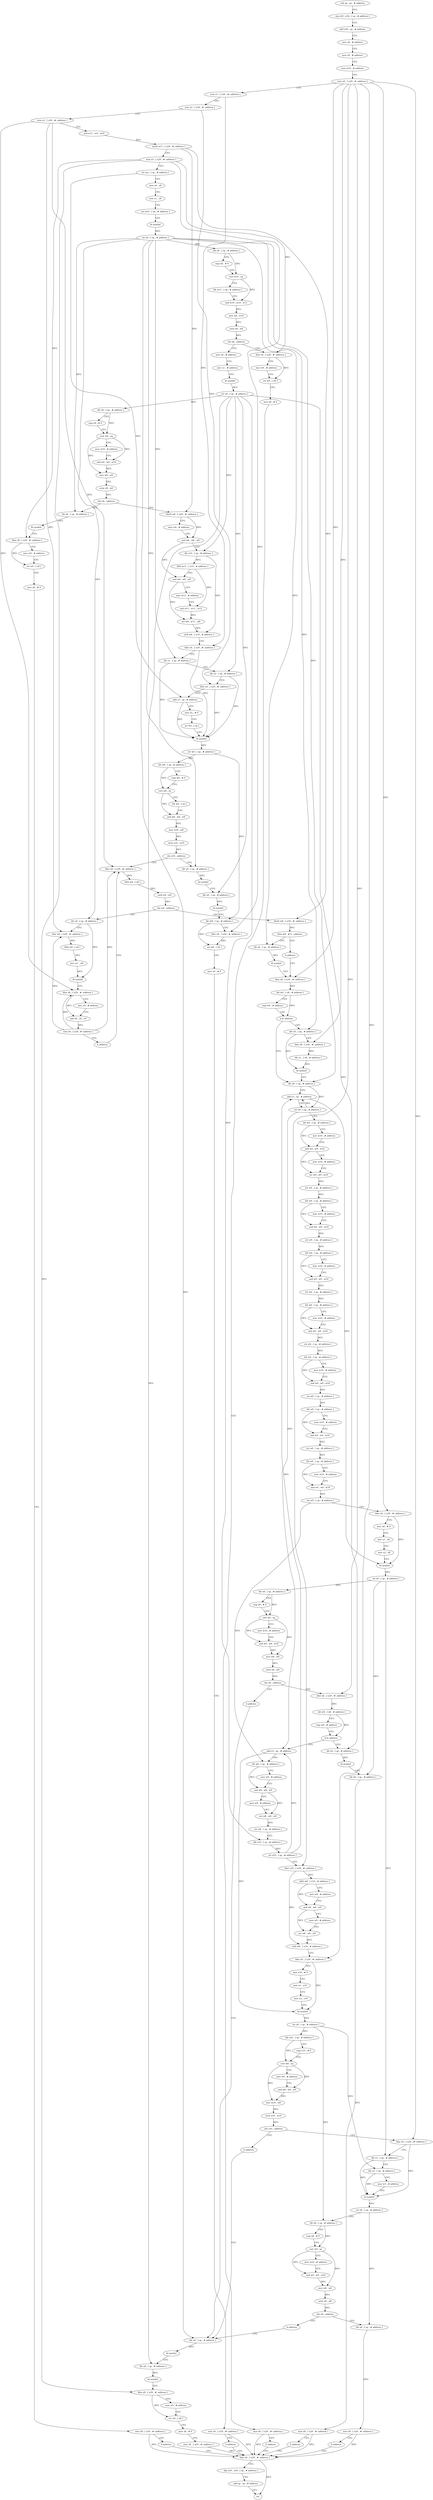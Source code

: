 digraph "func" {
"4259648" [label = "sub sp , sp , # address" ]
"4259652" [label = "stp x29 , x30 , [ sp , # address ]" ]
"4259656" [label = "add x29 , sp , # address" ]
"4259660" [label = "mov x8 , # address" ]
"4259664" [label = "mov x9 , # address" ]
"4259668" [label = "mov w10 , # address" ]
"4259672" [label = "stur x0 , [ x29 , #- address ]" ]
"4259676" [label = "stur x1 , [ x29 , #- address ]" ]
"4259680" [label = "stur x2 , [ x29 , #- address ]" ]
"4259684" [label = "stur x3 , [ x29 , #- address ]" ]
"4259688" [label = "and w11 , w4 , w10" ]
"4259692" [label = "sturb w11 , [ x29 , #- address ]" ]
"4259696" [label = "stur x5 , [ x29 , #- address ]" ]
"4259700" [label = "str xzr , [ sp , # address ]" ]
"4259704" [label = "mov x0 , x8" ]
"4259708" [label = "mov x1 , x9" ]
"4259712" [label = "str w10 , [ sp , # address ]" ]
"4259716" [label = "bl symbol" ]
"4259720" [label = "str x0 , [ sp , # address ]" ]
"4259724" [label = "ldr x8 , [ sp , # address ]" ]
"4259728" [label = "cmp x8 , # 0" ]
"4259732" [label = "cset w10 , eq" ]
"4259736" [label = "ldr w11 , [ sp , # address ]" ]
"4259740" [label = "and w10 , w10 , w11" ]
"4259744" [label = "mov w8 , w10" ]
"4259748" [label = "sxtw x8 , w8" ]
"4259752" [label = "cbz x8 , address" ]
"4259780" [label = "mov x0 , # address" ]
"4259756" [label = "ldur x8 , [ x29 , #- address ]" ]
"4259784" [label = "mov x1 , # address" ]
"4259788" [label = "bl symbol" ]
"4259792" [label = "str x0 , [ sp , # address ]" ]
"4259796" [label = "ldr x8 , [ sp , # address ]" ]
"4259800" [label = "cmp x8 , # 0" ]
"4259804" [label = "cset w9 , eq" ]
"4259808" [label = "mov w10 , # address" ]
"4259812" [label = "and w9 , w9 , w10" ]
"4259816" [label = "mov w8 , w9" ]
"4259820" [label = "sxtw x8 , w8" ]
"4259824" [label = "cbz x8 , address" ]
"4259860" [label = "ldurb w8 , [ x29 , #- address ]" ]
"4259828" [label = "ldr x0 , [ sp , # address ]" ]
"4259760" [label = "mov w9 , # address" ]
"4259764" [label = "str w9 , [ x8 ]" ]
"4259768" [label = "mov x8 , # 0" ]
"4259772" [label = "stur x8 , [ x29 , #- address ]" ]
"4259776" [label = "b address" ]
"4260576" [label = "ldur x0 , [ x29 , #- address ]" ]
"4259864" [label = "mov w9 , # address" ]
"4259868" [label = "and w8 , w8 , w9" ]
"4259872" [label = "ldr x10 , [ sp , # address ]" ]
"4259876" [label = "ldrb w11 , [ x10 , # address ]" ]
"4259880" [label = "and w8 , w8 , w9" ]
"4259884" [label = "mov w12 , # address" ]
"4259888" [label = "and w11 , w11 , w12" ]
"4259892" [label = "orr w8 , w11 , w8" ]
"4259896" [label = "strb w8 , [ x10 , # address ]" ]
"4259900" [label = "ldur x0 , [ x29 , #- address ]" ]
"4259904" [label = "ldr x1 , [ sp , # address ]" ]
"4259908" [label = "ldr x2 , [ sp , # address ]" ]
"4259912" [label = "ldur x4 , [ x29 , #- address ]" ]
"4259916" [label = "add x3 , sp , # address" ]
"4259920" [label = "mov x5 , # 0" ]
"4259924" [label = "str w9 , [ sp ]" ]
"4259928" [label = "bl symbol" ]
"4259932" [label = "str w0 , [ sp , # address ]" ]
"4259936" [label = "ldr w8 , [ sp , # address ]" ]
"4259940" [label = "cmp w8 , # 0" ]
"4259944" [label = "cset w8 , ne" ]
"4259948" [label = "ldr w9 , [ sp ]" ]
"4259952" [label = "and w8 , w8 , w9" ]
"4259956" [label = "mov w10 , w8" ]
"4259960" [label = "sxtw x10 , w10" ]
"4259964" [label = "cbz x10 , address" ]
"4260008" [label = "ldur x8 , [ x29 , #- address ]" ]
"4259968" [label = "ldr x0 , [ sp , # address ]" ]
"4259832" [label = "bl symbol" ]
"4259836" [label = "ldur x8 , [ x29 , #- address ]" ]
"4259840" [label = "mov w9 , # address" ]
"4259844" [label = "str w9 , [ x8 ]" ]
"4259848" [label = "mov x8 , # 0" ]
"4259852" [label = "stur x8 , [ x29 , #- address ]" ]
"4259856" [label = "b address" ]
"4260580" [label = "ldp x29 , x30 , [ sp , # address ]" ]
"4260584" [label = "add sp , sp , # address" ]
"4260588" [label = "ret" ]
"4260012" [label = "ldrb w9 , [ x8 ]" ]
"4260016" [label = "uxtb w9 , w9" ]
"4260020" [label = "cbz w9 , address" ]
"4260064" [label = "ldurb w8 , [ x29 , #- address ]" ]
"4260024" [label = "ldr x0 , [ sp , # address ]" ]
"4259972" [label = "bl symbol" ]
"4259976" [label = "ldr x0 , [ sp , # address ]" ]
"4259980" [label = "bl symbol" ]
"4259984" [label = "ldr w8 , [ sp , # address ]" ]
"4259988" [label = "ldur x9 , [ x29 , #- address ]" ]
"4259992" [label = "str w8 , [ x9 ]" ]
"4259996" [label = "mov x9 , # 0" ]
"4260000" [label = "stur x9 , [ x29 , #- address ]" ]
"4260004" [label = "b address" ]
"4260068" [label = "tbnz w8 , # 0 , address" ]
"4260076" [label = "ldr x0 , [ sp , # address ]" ]
"4260072" [label = "b address" ]
"4260028" [label = "ldur x8 , [ x29 , #- address ]" ]
"4260032" [label = "ldrb w9 , [ x8 ]" ]
"4260036" [label = "mov w1 , w9" ]
"4260040" [label = "bl symbol" ]
"4260044" [label = "ldur x8 , [ x29 , #- address ]" ]
"4260048" [label = "mov x9 , # address" ]
"4260052" [label = "add x8 , x8 , x9" ]
"4260056" [label = "stur x8 , [ x29 , #- address ]" ]
"4260060" [label = "b address" ]
"4260080" [label = "bl symbol" ]
"4260084" [label = "ldur x8 , [ x29 , #- address ]" ]
"4260116" [label = "ldr x8 , [ sp , # address ]" ]
"4260120" [label = "add x3 , sp , # address" ]
"4260124" [label = "str x8 , [ sp , # address ]" ]
"4260128" [label = "ldr w9 , [ sp , # address ]" ]
"4260132" [label = "mov w10 , # address" ]
"4260136" [label = "and w9 , w9 , w10" ]
"4260140" [label = "mov w10 , # address" ]
"4260144" [label = "orr w9 , w9 , w10" ]
"4260148" [label = "str w9 , [ sp , # address ]" ]
"4260152" [label = "ldr w9 , [ sp , # address ]" ]
"4260156" [label = "mov w10 , # address" ]
"4260160" [label = "and w9 , w9 , w10" ]
"4260164" [label = "str w9 , [ sp , # address ]" ]
"4260168" [label = "ldr w9 , [ sp , # address ]" ]
"4260172" [label = "mov w10 , # address" ]
"4260176" [label = "and w9 , w9 , w10" ]
"4260180" [label = "str w9 , [ sp , # address ]" ]
"4260184" [label = "ldr w9 , [ sp , # address ]" ]
"4260188" [label = "mov w10 , # address" ]
"4260192" [label = "and w9 , w9 , w10" ]
"4260196" [label = "str w9 , [ sp , # address ]" ]
"4260200" [label = "ldr w9 , [ sp , # address ]" ]
"4260204" [label = "mov w10 , # address" ]
"4260208" [label = "and w9 , w9 , w10" ]
"4260212" [label = "str w9 , [ sp , # address ]" ]
"4260216" [label = "ldr w9 , [ sp , # address ]" ]
"4260220" [label = "mov w10 , # address" ]
"4260224" [label = "and w9 , w9 , w10" ]
"4260228" [label = "str w9 , [ sp , # address ]" ]
"4260232" [label = "ldr w9 , [ sp , # address ]" ]
"4260236" [label = "mov w10 , # address" ]
"4260240" [label = "and w9 , w9 , w10" ]
"4260244" [label = "str w9 , [ sp , # address ]" ]
"4260248" [label = "ldur x0 , [ x29 , #- address ]" ]
"4260252" [label = "mov x8 , # 0" ]
"4260256" [label = "mov x1 , x8" ]
"4260260" [label = "mov x2 , x8" ]
"4260264" [label = "bl symbol" ]
"4260268" [label = "str x0 , [ sp , # address ]" ]
"4260272" [label = "ldr x8 , [ sp , # address ]" ]
"4260276" [label = "cmp x8 , # 0" ]
"4260280" [label = "cset w9 , eq" ]
"4260284" [label = "mov w10 , # address" ]
"4260288" [label = "and w9 , w9 , w10" ]
"4260292" [label = "mov w8 , w9" ]
"4260296" [label = "sxtw x8 , w8" ]
"4260300" [label = "cbz x8 , address" ]
"4260308" [label = "ldur x8 , [ x29 , #- address ]" ]
"4260304" [label = "b address" ]
"4260100" [label = "ldr x0 , [ sp , # address ]" ]
"4260104" [label = "ldur x8 , [ x29 , #- address ]" ]
"4260108" [label = "ldr x1 , [ x8 , # address ]" ]
"4260112" [label = "bl symbol" ]
"4260088" [label = "ldr w9 , [ x8 , # address ]" ]
"4260092" [label = "cmp w9 , # address" ]
"4260096" [label = "b.le address" ]
"4260312" [label = "ldr w9 , [ x8 , # address ]" ]
"4260316" [label = "cmp w9 , # address" ]
"4260320" [label = "b.le address" ]
"4260520" [label = "ldr x0 , [ sp , # address ]" ]
"4260324" [label = "add x3 , sp , # address" ]
"4260540" [label = "ldr x0 , [ sp , # address ]" ]
"4260524" [label = "bl symbol" ]
"4260528" [label = "ldr x8 , [ sp , # address ]" ]
"4260532" [label = "stur x8 , [ x29 , #- address ]" ]
"4260536" [label = "b address" ]
"4260328" [label = "ldr w8 , [ sp , # address ]" ]
"4260332" [label = "mov w9 , # address" ]
"4260336" [label = "and w8 , w8 , w9" ]
"4260340" [label = "mov w9 , # address" ]
"4260344" [label = "orr w8 , w8 , w9" ]
"4260348" [label = "str w8 , [ sp , # address ]" ]
"4260352" [label = "ldr x10 , [ sp , # address ]" ]
"4260356" [label = "str x10 , [ sp , # address ]" ]
"4260360" [label = "ldur x10 , [ x29 , #- address ]" ]
"4260364" [label = "ldrb w8 , [ x10 , # address ]" ]
"4260368" [label = "mov w9 , # address" ]
"4260372" [label = "and w8 , w8 , w9" ]
"4260376" [label = "mov w9 , # address" ]
"4260380" [label = "orr w8 , w8 , w9" ]
"4260384" [label = "strb w8 , [ x10 , # address ]" ]
"4260388" [label = "ldur x0 , [ x29 , #- address ]" ]
"4260392" [label = "mov x10 , # 0" ]
"4260396" [label = "mov x1 , x10" ]
"4260400" [label = "mov x2 , x10" ]
"4260404" [label = "bl symbol" ]
"4260408" [label = "str x0 , [ sp , # address ]" ]
"4260412" [label = "ldr x10 , [ sp , # address ]" ]
"4260416" [label = "cmp x10 , # 0" ]
"4260420" [label = "cset w8 , eq" ]
"4260424" [label = "mov w9 , # address" ]
"4260428" [label = "and w8 , w8 , w9" ]
"4260432" [label = "mov w10 , w8" ]
"4260436" [label = "sxtw x10 , w10" ]
"4260440" [label = "cbz x10 , address" ]
"4260448" [label = "ldur x0 , [ x29 , #- address ]" ]
"4260444" [label = "b address" ]
"4260544" [label = "bl symbol" ]
"4260548" [label = "ldr x0 , [ sp , # address ]" ]
"4260552" [label = "bl symbol" ]
"4260556" [label = "ldur x8 , [ x29 , #- address ]" ]
"4260560" [label = "mov w9 , # address" ]
"4260564" [label = "str w9 , [ x8 ]" ]
"4260568" [label = "mov x8 , # 0" ]
"4260572" [label = "stur x8 , [ x29 , #- address ]" ]
"4260452" [label = "ldr x1 , [ sp , # address ]" ]
"4260456" [label = "ldr x2 , [ sp , # address ]" ]
"4260460" [label = "mov w3 , # address" ]
"4260464" [label = "bl symbol" ]
"4260468" [label = "str x0 , [ sp , # address ]" ]
"4260472" [label = "ldr x8 , [ sp , # address ]" ]
"4260476" [label = "cmp x8 , # 0" ]
"4260480" [label = "cset w9 , ne" ]
"4260484" [label = "mov w10 , # address" ]
"4260488" [label = "and w9 , w9 , w10" ]
"4260492" [label = "mov w8 , w9" ]
"4260496" [label = "sxtw x8 , w8" ]
"4260500" [label = "cbz x8 , address" ]
"4260516" [label = "b address" ]
"4260504" [label = "ldr x8 , [ sp , # address ]" ]
"4260508" [label = "stur x8 , [ x29 , #- address ]" ]
"4260512" [label = "b address" ]
"4259648" -> "4259652" [ label = "CFG" ]
"4259652" -> "4259656" [ label = "CFG" ]
"4259656" -> "4259660" [ label = "CFG" ]
"4259660" -> "4259664" [ label = "CFG" ]
"4259664" -> "4259668" [ label = "CFG" ]
"4259668" -> "4259672" [ label = "CFG" ]
"4259672" -> "4259676" [ label = "CFG" ]
"4259672" -> "4260084" [ label = "DFG" ]
"4259672" -> "4260248" [ label = "DFG" ]
"4259672" -> "4260104" [ label = "DFG" ]
"4259672" -> "4260308" [ label = "DFG" ]
"4259672" -> "4260360" [ label = "DFG" ]
"4259672" -> "4260388" [ label = "DFG" ]
"4259672" -> "4260448" [ label = "DFG" ]
"4259676" -> "4259680" [ label = "CFG" ]
"4259676" -> "4259900" [ label = "DFG" ]
"4259680" -> "4259684" [ label = "CFG" ]
"4259680" -> "4259912" [ label = "DFG" ]
"4259684" -> "4259688" [ label = "CFG" ]
"4259684" -> "4260008" [ label = "DFG" ]
"4259684" -> "4260028" [ label = "DFG" ]
"4259684" -> "4260044" [ label = "DFG" ]
"4259688" -> "4259692" [ label = "DFG" ]
"4259692" -> "4259696" [ label = "CFG" ]
"4259692" -> "4259860" [ label = "DFG" ]
"4259692" -> "4260064" [ label = "DFG" ]
"4259696" -> "4259700" [ label = "CFG" ]
"4259696" -> "4259756" [ label = "DFG" ]
"4259696" -> "4259836" [ label = "DFG" ]
"4259696" -> "4259988" [ label = "DFG" ]
"4259696" -> "4260556" [ label = "DFG" ]
"4259700" -> "4259704" [ label = "CFG" ]
"4259700" -> "4259916" [ label = "DFG" ]
"4259704" -> "4259708" [ label = "CFG" ]
"4259708" -> "4259712" [ label = "CFG" ]
"4259712" -> "4259716" [ label = "CFG" ]
"4259716" -> "4259720" [ label = "DFG" ]
"4259720" -> "4259724" [ label = "DFG" ]
"4259720" -> "4259904" [ label = "DFG" ]
"4259720" -> "4259828" [ label = "DFG" ]
"4259720" -> "4259968" [ label = "DFG" ]
"4259720" -> "4260024" [ label = "DFG" ]
"4259720" -> "4260076" [ label = "DFG" ]
"4259720" -> "4260116" [ label = "DFG" ]
"4259720" -> "4260100" [ label = "DFG" ]
"4259720" -> "4260540" [ label = "DFG" ]
"4259724" -> "4259728" [ label = "CFG" ]
"4259724" -> "4259732" [ label = "DFG" ]
"4259728" -> "4259732" [ label = "CFG" ]
"4259732" -> "4259736" [ label = "CFG" ]
"4259732" -> "4259740" [ label = "DFG" ]
"4259736" -> "4259740" [ label = "CFG" ]
"4259740" -> "4259744" [ label = "DFG" ]
"4259744" -> "4259748" [ label = "DFG" ]
"4259748" -> "4259752" [ label = "DFG" ]
"4259752" -> "4259780" [ label = "CFG" ]
"4259752" -> "4259756" [ label = "CFG" ]
"4259780" -> "4259784" [ label = "CFG" ]
"4259756" -> "4259760" [ label = "CFG" ]
"4259756" -> "4259764" [ label = "DFG" ]
"4259784" -> "4259788" [ label = "CFG" ]
"4259788" -> "4259792" [ label = "DFG" ]
"4259792" -> "4259796" [ label = "DFG" ]
"4259792" -> "4259872" [ label = "DFG" ]
"4259792" -> "4259908" [ label = "DFG" ]
"4259792" -> "4259976" [ label = "DFG" ]
"4259792" -> "4260520" [ label = "DFG" ]
"4259792" -> "4260352" [ label = "DFG" ]
"4259792" -> "4260548" [ label = "DFG" ]
"4259796" -> "4259800" [ label = "CFG" ]
"4259796" -> "4259804" [ label = "DFG" ]
"4259800" -> "4259804" [ label = "CFG" ]
"4259804" -> "4259808" [ label = "CFG" ]
"4259804" -> "4259812" [ label = "DFG" ]
"4259804" -> "4259816" [ label = "DFG" ]
"4259808" -> "4259812" [ label = "CFG" ]
"4259812" -> "4259816" [ label = "DFG" ]
"4259816" -> "4259820" [ label = "DFG" ]
"4259820" -> "4259824" [ label = "DFG" ]
"4259824" -> "4259860" [ label = "CFG" ]
"4259824" -> "4259828" [ label = "CFG" ]
"4259860" -> "4259864" [ label = "CFG" ]
"4259860" -> "4259868" [ label = "DFG" ]
"4259828" -> "4259832" [ label = "DFG" ]
"4259760" -> "4259764" [ label = "CFG" ]
"4259764" -> "4259768" [ label = "CFG" ]
"4259768" -> "4259772" [ label = "CFG" ]
"4259772" -> "4259776" [ label = "CFG" ]
"4259772" -> "4260576" [ label = "DFG" ]
"4259776" -> "4260576" [ label = "CFG" ]
"4260576" -> "4260580" [ label = "CFG" ]
"4260576" -> "4260588" [ label = "DFG" ]
"4259864" -> "4259868" [ label = "CFG" ]
"4259868" -> "4259872" [ label = "CFG" ]
"4259868" -> "4259880" [ label = "DFG" ]
"4259872" -> "4259876" [ label = "DFG" ]
"4259872" -> "4259896" [ label = "DFG" ]
"4259876" -> "4259880" [ label = "CFG" ]
"4259876" -> "4259888" [ label = "DFG" ]
"4259880" -> "4259884" [ label = "CFG" ]
"4259880" -> "4259892" [ label = "DFG" ]
"4259884" -> "4259888" [ label = "CFG" ]
"4259888" -> "4259892" [ label = "DFG" ]
"4259892" -> "4259896" [ label = "DFG" ]
"4259896" -> "4259900" [ label = "CFG" ]
"4259900" -> "4259904" [ label = "CFG" ]
"4259900" -> "4259928" [ label = "DFG" ]
"4259904" -> "4259908" [ label = "CFG" ]
"4259904" -> "4259928" [ label = "DFG" ]
"4259908" -> "4259912" [ label = "CFG" ]
"4259908" -> "4259928" [ label = "DFG" ]
"4259912" -> "4259916" [ label = "CFG" ]
"4259912" -> "4259928" [ label = "DFG" ]
"4259916" -> "4259920" [ label = "CFG" ]
"4259916" -> "4259928" [ label = "DFG" ]
"4259920" -> "4259924" [ label = "CFG" ]
"4259924" -> "4259928" [ label = "CFG" ]
"4259928" -> "4259932" [ label = "DFG" ]
"4259932" -> "4259936" [ label = "DFG" ]
"4259932" -> "4259984" [ label = "DFG" ]
"4259936" -> "4259940" [ label = "CFG" ]
"4259936" -> "4259944" [ label = "DFG" ]
"4259940" -> "4259944" [ label = "CFG" ]
"4259944" -> "4259948" [ label = "CFG" ]
"4259944" -> "4259952" [ label = "DFG" ]
"4259948" -> "4259952" [ label = "CFG" ]
"4259952" -> "4259956" [ label = "DFG" ]
"4259956" -> "4259960" [ label = "DFG" ]
"4259960" -> "4259964" [ label = "DFG" ]
"4259964" -> "4260008" [ label = "CFG" ]
"4259964" -> "4259968" [ label = "CFG" ]
"4260008" -> "4260012" [ label = "DFG" ]
"4259968" -> "4259972" [ label = "DFG" ]
"4259832" -> "4259836" [ label = "CFG" ]
"4259836" -> "4259840" [ label = "CFG" ]
"4259836" -> "4259844" [ label = "DFG" ]
"4259840" -> "4259844" [ label = "CFG" ]
"4259844" -> "4259848" [ label = "CFG" ]
"4259848" -> "4259852" [ label = "CFG" ]
"4259852" -> "4259856" [ label = "CFG" ]
"4259852" -> "4260576" [ label = "DFG" ]
"4259856" -> "4260576" [ label = "CFG" ]
"4260580" -> "4260584" [ label = "CFG" ]
"4260584" -> "4260588" [ label = "CFG" ]
"4260012" -> "4260016" [ label = "DFG" ]
"4260016" -> "4260020" [ label = "DFG" ]
"4260020" -> "4260064" [ label = "CFG" ]
"4260020" -> "4260024" [ label = "CFG" ]
"4260064" -> "4260068" [ label = "DFG" ]
"4260024" -> "4260028" [ label = "CFG" ]
"4260024" -> "4260040" [ label = "DFG" ]
"4259972" -> "4259976" [ label = "CFG" ]
"4259976" -> "4259980" [ label = "DFG" ]
"4259980" -> "4259984" [ label = "CFG" ]
"4259984" -> "4259988" [ label = "CFG" ]
"4259984" -> "4259992" [ label = "DFG" ]
"4259988" -> "4259992" [ label = "DFG" ]
"4259992" -> "4259996" [ label = "CFG" ]
"4259996" -> "4260000" [ label = "CFG" ]
"4260000" -> "4260004" [ label = "CFG" ]
"4260000" -> "4260576" [ label = "DFG" ]
"4260004" -> "4260576" [ label = "CFG" ]
"4260068" -> "4260076" [ label = "CFG" ]
"4260068" -> "4260072" [ label = "CFG" ]
"4260076" -> "4260080" [ label = "DFG" ]
"4260072" -> "4260084" [ label = "CFG" ]
"4260028" -> "4260032" [ label = "DFG" ]
"4260032" -> "4260036" [ label = "DFG" ]
"4260036" -> "4260040" [ label = "DFG" ]
"4260040" -> "4260044" [ label = "CFG" ]
"4260044" -> "4260048" [ label = "CFG" ]
"4260044" -> "4260052" [ label = "DFG" ]
"4260048" -> "4260052" [ label = "CFG" ]
"4260052" -> "4260056" [ label = "DFG" ]
"4260056" -> "4260060" [ label = "CFG" ]
"4260056" -> "4260008" [ label = "DFG" ]
"4260056" -> "4260028" [ label = "DFG" ]
"4260056" -> "4260044" [ label = "DFG" ]
"4260060" -> "4260008" [ label = "CFG" ]
"4260080" -> "4260084" [ label = "CFG" ]
"4260084" -> "4260088" [ label = "DFG" ]
"4260116" -> "4260120" [ label = "CFG" ]
"4260116" -> "4260124" [ label = "DFG" ]
"4260120" -> "4260124" [ label = "CFG" ]
"4260120" -> "4260264" [ label = "DFG" ]
"4260124" -> "4260128" [ label = "CFG" ]
"4260124" -> "4260120" [ label = "DFG" ]
"4260124" -> "4260324" [ label = "DFG" ]
"4260128" -> "4260132" [ label = "CFG" ]
"4260128" -> "4260136" [ label = "DFG" ]
"4260132" -> "4260136" [ label = "CFG" ]
"4260136" -> "4260140" [ label = "CFG" ]
"4260136" -> "4260144" [ label = "DFG" ]
"4260140" -> "4260144" [ label = "CFG" ]
"4260144" -> "4260148" [ label = "DFG" ]
"4260148" -> "4260152" [ label = "DFG" ]
"4260152" -> "4260156" [ label = "CFG" ]
"4260152" -> "4260160" [ label = "DFG" ]
"4260156" -> "4260160" [ label = "CFG" ]
"4260160" -> "4260164" [ label = "DFG" ]
"4260164" -> "4260168" [ label = "DFG" ]
"4260168" -> "4260172" [ label = "CFG" ]
"4260168" -> "4260176" [ label = "DFG" ]
"4260172" -> "4260176" [ label = "CFG" ]
"4260176" -> "4260180" [ label = "DFG" ]
"4260180" -> "4260184" [ label = "DFG" ]
"4260184" -> "4260188" [ label = "CFG" ]
"4260184" -> "4260192" [ label = "DFG" ]
"4260188" -> "4260192" [ label = "CFG" ]
"4260192" -> "4260196" [ label = "DFG" ]
"4260196" -> "4260200" [ label = "DFG" ]
"4260200" -> "4260204" [ label = "CFG" ]
"4260200" -> "4260208" [ label = "DFG" ]
"4260204" -> "4260208" [ label = "CFG" ]
"4260208" -> "4260212" [ label = "DFG" ]
"4260212" -> "4260216" [ label = "DFG" ]
"4260216" -> "4260220" [ label = "CFG" ]
"4260216" -> "4260224" [ label = "DFG" ]
"4260220" -> "4260224" [ label = "CFG" ]
"4260224" -> "4260228" [ label = "DFG" ]
"4260228" -> "4260232" [ label = "DFG" ]
"4260232" -> "4260236" [ label = "CFG" ]
"4260232" -> "4260240" [ label = "DFG" ]
"4260236" -> "4260240" [ label = "CFG" ]
"4260240" -> "4260244" [ label = "DFG" ]
"4260244" -> "4260248" [ label = "CFG" ]
"4260244" -> "4260328" [ label = "DFG" ]
"4260248" -> "4260252" [ label = "CFG" ]
"4260248" -> "4260264" [ label = "DFG" ]
"4260252" -> "4260256" [ label = "CFG" ]
"4260256" -> "4260260" [ label = "CFG" ]
"4260260" -> "4260264" [ label = "CFG" ]
"4260264" -> "4260268" [ label = "DFG" ]
"4260268" -> "4260272" [ label = "DFG" ]
"4260268" -> "4260528" [ label = "DFG" ]
"4260268" -> "4260452" [ label = "DFG" ]
"4260272" -> "4260276" [ label = "CFG" ]
"4260272" -> "4260280" [ label = "DFG" ]
"4260276" -> "4260280" [ label = "CFG" ]
"4260280" -> "4260284" [ label = "CFG" ]
"4260280" -> "4260288" [ label = "DFG" ]
"4260280" -> "4260292" [ label = "DFG" ]
"4260284" -> "4260288" [ label = "CFG" ]
"4260288" -> "4260292" [ label = "DFG" ]
"4260292" -> "4260296" [ label = "DFG" ]
"4260296" -> "4260300" [ label = "DFG" ]
"4260300" -> "4260308" [ label = "CFG" ]
"4260300" -> "4260304" [ label = "CFG" ]
"4260308" -> "4260312" [ label = "DFG" ]
"4260304" -> "4260540" [ label = "CFG" ]
"4260100" -> "4260104" [ label = "CFG" ]
"4260100" -> "4260112" [ label = "DFG" ]
"4260104" -> "4260108" [ label = "DFG" ]
"4260108" -> "4260112" [ label = "DFG" ]
"4260112" -> "4260116" [ label = "CFG" ]
"4260088" -> "4260092" [ label = "CFG" ]
"4260088" -> "4260096" [ label = "DFG" ]
"4260092" -> "4260096" [ label = "CFG" ]
"4260096" -> "4260116" [ label = "CFG" ]
"4260096" -> "4260100" [ label = "CFG" ]
"4260312" -> "4260316" [ label = "CFG" ]
"4260312" -> "4260320" [ label = "DFG" ]
"4260316" -> "4260320" [ label = "CFG" ]
"4260320" -> "4260520" [ label = "CFG" ]
"4260320" -> "4260324" [ label = "CFG" ]
"4260520" -> "4260524" [ label = "DFG" ]
"4260324" -> "4260328" [ label = "CFG" ]
"4260324" -> "4260404" [ label = "DFG" ]
"4260540" -> "4260544" [ label = "DFG" ]
"4260524" -> "4260528" [ label = "CFG" ]
"4260528" -> "4260532" [ label = "DFG" ]
"4260532" -> "4260536" [ label = "CFG" ]
"4260532" -> "4260576" [ label = "DFG" ]
"4260536" -> "4260576" [ label = "CFG" ]
"4260328" -> "4260332" [ label = "CFG" ]
"4260328" -> "4260336" [ label = "DFG" ]
"4260332" -> "4260336" [ label = "CFG" ]
"4260336" -> "4260340" [ label = "CFG" ]
"4260336" -> "4260344" [ label = "DFG" ]
"4260340" -> "4260344" [ label = "CFG" ]
"4260344" -> "4260348" [ label = "DFG" ]
"4260348" -> "4260352" [ label = "CFG" ]
"4260352" -> "4260356" [ label = "DFG" ]
"4260356" -> "4260360" [ label = "CFG" ]
"4260356" -> "4260120" [ label = "DFG" ]
"4260356" -> "4260324" [ label = "DFG" ]
"4260360" -> "4260364" [ label = "DFG" ]
"4260360" -> "4260384" [ label = "DFG" ]
"4260364" -> "4260368" [ label = "CFG" ]
"4260364" -> "4260372" [ label = "DFG" ]
"4260368" -> "4260372" [ label = "CFG" ]
"4260372" -> "4260376" [ label = "CFG" ]
"4260372" -> "4260380" [ label = "DFG" ]
"4260376" -> "4260380" [ label = "CFG" ]
"4260380" -> "4260384" [ label = "DFG" ]
"4260384" -> "4260388" [ label = "CFG" ]
"4260388" -> "4260392" [ label = "CFG" ]
"4260388" -> "4260404" [ label = "DFG" ]
"4260392" -> "4260396" [ label = "CFG" ]
"4260396" -> "4260400" [ label = "CFG" ]
"4260400" -> "4260404" [ label = "CFG" ]
"4260404" -> "4260408" [ label = "DFG" ]
"4260408" -> "4260412" [ label = "DFG" ]
"4260408" -> "4260456" [ label = "DFG" ]
"4260408" -> "4260472" [ label = "DFG" ]
"4260412" -> "4260416" [ label = "CFG" ]
"4260412" -> "4260420" [ label = "DFG" ]
"4260416" -> "4260420" [ label = "CFG" ]
"4260420" -> "4260424" [ label = "CFG" ]
"4260420" -> "4260428" [ label = "DFG" ]
"4260420" -> "4260432" [ label = "DFG" ]
"4260424" -> "4260428" [ label = "CFG" ]
"4260428" -> "4260432" [ label = "DFG" ]
"4260432" -> "4260436" [ label = "DFG" ]
"4260436" -> "4260440" [ label = "DFG" ]
"4260440" -> "4260448" [ label = "CFG" ]
"4260440" -> "4260444" [ label = "CFG" ]
"4260448" -> "4260452" [ label = "CFG" ]
"4260448" -> "4260464" [ label = "DFG" ]
"4260444" -> "4260540" [ label = "CFG" ]
"4260544" -> "4260548" [ label = "CFG" ]
"4260548" -> "4260552" [ label = "DFG" ]
"4260552" -> "4260556" [ label = "CFG" ]
"4260556" -> "4260560" [ label = "CFG" ]
"4260556" -> "4260564" [ label = "DFG" ]
"4260560" -> "4260564" [ label = "CFG" ]
"4260564" -> "4260568" [ label = "CFG" ]
"4260568" -> "4260572" [ label = "CFG" ]
"4260572" -> "4260576" [ label = "DFG" ]
"4260452" -> "4260456" [ label = "CFG" ]
"4260452" -> "4260464" [ label = "DFG" ]
"4260456" -> "4260460" [ label = "CFG" ]
"4260456" -> "4260464" [ label = "DFG" ]
"4260460" -> "4260464" [ label = "CFG" ]
"4260464" -> "4260468" [ label = "DFG" ]
"4260468" -> "4260472" [ label = "CFG" ]
"4260468" -> "4260504" [ label = "DFG" ]
"4260472" -> "4260476" [ label = "CFG" ]
"4260472" -> "4260480" [ label = "DFG" ]
"4260476" -> "4260480" [ label = "CFG" ]
"4260480" -> "4260484" [ label = "CFG" ]
"4260480" -> "4260488" [ label = "DFG" ]
"4260480" -> "4260492" [ label = "DFG" ]
"4260484" -> "4260488" [ label = "CFG" ]
"4260488" -> "4260492" [ label = "DFG" ]
"4260492" -> "4260496" [ label = "DFG" ]
"4260496" -> "4260500" [ label = "DFG" ]
"4260500" -> "4260516" [ label = "CFG" ]
"4260500" -> "4260504" [ label = "CFG" ]
"4260516" -> "4260540" [ label = "CFG" ]
"4260504" -> "4260508" [ label = "DFG" ]
"4260508" -> "4260512" [ label = "CFG" ]
"4260508" -> "4260576" [ label = "DFG" ]
"4260512" -> "4260576" [ label = "CFG" ]
}
